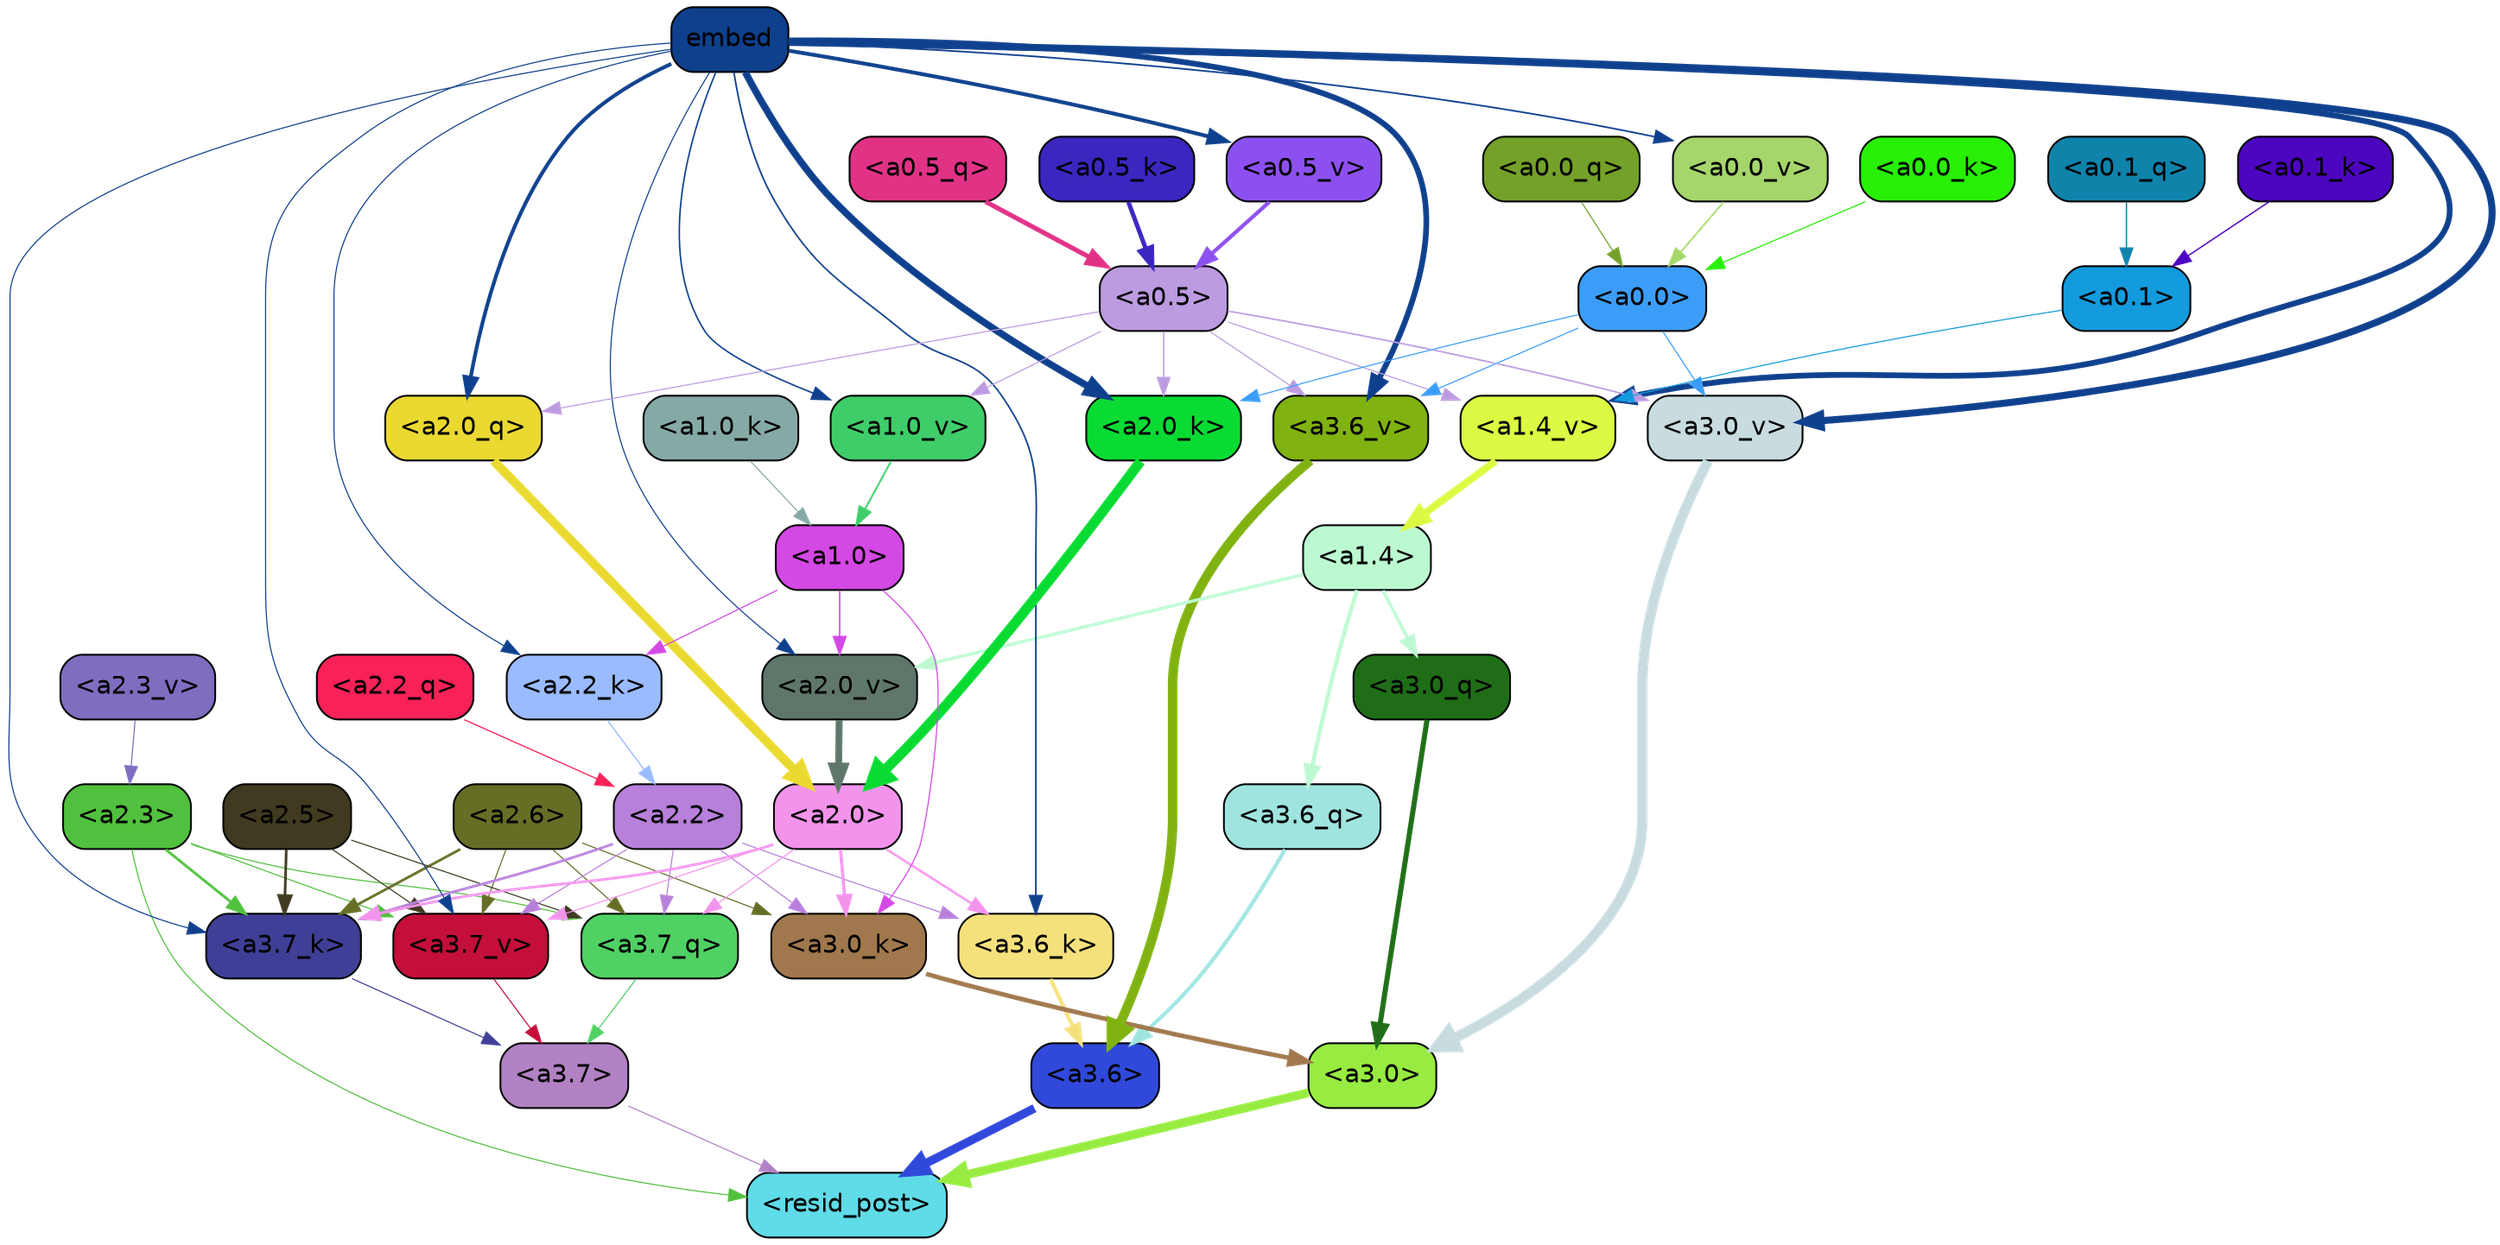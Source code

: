 strict digraph "" {
	graph [bgcolor=transparent,
		layout=dot,
		overlap=false,
		splines=true
	];
	"<a3.7>"	[color=black,
		fillcolor="#b282c4",
		fontname=Helvetica,
		shape=box,
		style="filled, rounded"];
	"<resid_post>"	[color=black,
		fillcolor="#60dbe8",
		fontname=Helvetica,
		shape=box,
		style="filled, rounded"];
	"<a3.7>" -> "<resid_post>"	[color="#b282c4",
		penwidth=0.6];
	"<a3.6>"	[color=black,
		fillcolor="#3049da",
		fontname=Helvetica,
		shape=box,
		style="filled, rounded"];
	"<a3.6>" -> "<resid_post>"	[color="#3049da",
		penwidth=4.746312499046326];
	"<a3.0>"	[color=black,
		fillcolor="#97eb41",
		fontname=Helvetica,
		shape=box,
		style="filled, rounded"];
	"<a3.0>" -> "<resid_post>"	[color="#97eb41",
		penwidth=4.896343111991882];
	"<a2.3>"	[color=black,
		fillcolor="#52c03f",
		fontname=Helvetica,
		shape=box,
		style="filled, rounded"];
	"<a2.3>" -> "<resid_post>"	[color="#52c03f",
		penwidth=0.6];
	"<a3.7_q>"	[color=black,
		fillcolor="#50d164",
		fontname=Helvetica,
		shape=box,
		style="filled, rounded"];
	"<a2.3>" -> "<a3.7_q>"	[color="#52c03f",
		penwidth=0.6];
	"<a3.7_k>"	[color=black,
		fillcolor="#3f3f97",
		fontname=Helvetica,
		shape=box,
		style="filled, rounded"];
	"<a2.3>" -> "<a3.7_k>"	[color="#52c03f",
		penwidth=1.467104621231556];
	"<a3.7_v>"	[color=black,
		fillcolor="#c30f3a",
		fontname=Helvetica,
		shape=box,
		style="filled, rounded"];
	"<a2.3>" -> "<a3.7_v>"	[color="#52c03f",
		penwidth=0.6];
	"<a3.7_q>" -> "<a3.7>"	[color="#50d164",
		penwidth=0.6];
	"<a3.6_q>"	[color=black,
		fillcolor="#a0e4e0",
		fontname=Helvetica,
		shape=box,
		style="filled, rounded"];
	"<a3.6_q>" -> "<a3.6>"	[color="#a0e4e0",
		penwidth=2.160832464694977];
	"<a3.0_q>"	[color=black,
		fillcolor="#1f6e17",
		fontname=Helvetica,
		shape=box,
		style="filled, rounded"];
	"<a3.0_q>" -> "<a3.0>"	[color="#1f6e17",
		penwidth=2.870753765106201];
	"<a3.7_k>" -> "<a3.7>"	[color="#3f3f97",
		penwidth=0.6];
	"<a3.6_k>"	[color=black,
		fillcolor="#f5e17c",
		fontname=Helvetica,
		shape=box,
		style="filled, rounded"];
	"<a3.6_k>" -> "<a3.6>"	[color="#f5e17c",
		penwidth=2.13908451795578];
	"<a3.0_k>"	[color=black,
		fillcolor="#a1784d",
		fontname=Helvetica,
		shape=box,
		style="filled, rounded"];
	"<a3.0_k>" -> "<a3.0>"	[color="#a1784d",
		penwidth=2.520303964614868];
	"<a3.7_v>" -> "<a3.7>"	[color="#c30f3a",
		penwidth=0.6];
	"<a3.6_v>"	[color=black,
		fillcolor="#80b211",
		fontname=Helvetica,
		shape=box,
		style="filled, rounded"];
	"<a3.6_v>" -> "<a3.6>"	[color="#80b211",
		penwidth=5.297133803367615];
	"<a3.0_v>"	[color=black,
		fillcolor="#c8dce0",
		fontname=Helvetica,
		shape=box,
		style="filled, rounded"];
	"<a3.0_v>" -> "<a3.0>"	[color="#c8dce0",
		penwidth=5.680712580680847];
	"<a2.6>"	[color=black,
		fillcolor="#666e26",
		fontname=Helvetica,
		shape=box,
		style="filled, rounded"];
	"<a2.6>" -> "<a3.7_q>"	[color="#666e26",
		penwidth=0.6];
	"<a2.6>" -> "<a3.7_k>"	[color="#666e26",
		penwidth=1.4453159049153328];
	"<a2.6>" -> "<a3.0_k>"	[color="#666e26",
		penwidth=0.6];
	"<a2.6>" -> "<a3.7_v>"	[color="#666e26",
		penwidth=0.6];
	"<a2.5>"	[color=black,
		fillcolor="#403a21",
		fontname=Helvetica,
		shape=box,
		style="filled, rounded"];
	"<a2.5>" -> "<a3.7_q>"	[color="#403a21",
		penwidth=0.6];
	"<a2.5>" -> "<a3.7_k>"	[color="#403a21",
		penwidth=1.4526091292500496];
	"<a2.5>" -> "<a3.7_v>"	[color="#403a21",
		penwidth=0.6];
	"<a2.2>"	[color=black,
		fillcolor="#b780da",
		fontname=Helvetica,
		shape=box,
		style="filled, rounded"];
	"<a2.2>" -> "<a3.7_q>"	[color="#b780da",
		penwidth=0.6];
	"<a2.2>" -> "<a3.7_k>"	[color="#b780da",
		penwidth=1.4310357049107552];
	"<a2.2>" -> "<a3.6_k>"	[color="#b780da",
		penwidth=0.6];
	"<a2.2>" -> "<a3.0_k>"	[color="#b780da",
		penwidth=0.6];
	"<a2.2>" -> "<a3.7_v>"	[color="#b780da",
		penwidth=0.6];
	"<a2.0>"	[color=black,
		fillcolor="#f294eb",
		fontname=Helvetica,
		shape=box,
		style="filled, rounded"];
	"<a2.0>" -> "<a3.7_q>"	[color="#f294eb",
		penwidth=0.6];
	"<a2.0>" -> "<a3.7_k>"	[color="#f294eb",
		penwidth=1.4314699843525887];
	"<a2.0>" -> "<a3.6_k>"	[color="#f294eb",
		penwidth=1.2950235605239868];
	"<a2.0>" -> "<a3.0_k>"	[color="#f294eb",
		penwidth=1.712992787361145];
	"<a2.0>" -> "<a3.7_v>"	[color="#f294eb",
		penwidth=0.6];
	"<a1.4>"	[color=black,
		fillcolor="#bcf9d1",
		fontname=Helvetica,
		shape=box,
		style="filled, rounded"];
	"<a1.4>" -> "<a3.6_q>"	[color="#bcf9d1",
		penwidth=2.242796540260315];
	"<a1.4>" -> "<a3.0_q>"	[color="#bcf9d1",
		penwidth=1.7808996737003326];
	"<a2.0_v>"	[color=black,
		fillcolor="#5f776b",
		fontname=Helvetica,
		shape=box,
		style="filled, rounded"];
	"<a1.4>" -> "<a2.0_v>"	[color="#bcf9d1",
		penwidth=1.7603429555892944];
	embed	[color=black,
		fillcolor="#0f408d",
		fontname=Helvetica,
		shape=box,
		style="filled, rounded"];
	embed -> "<a3.7_k>"	[color="#0f408d",
		penwidth=0.6];
	embed -> "<a3.6_k>"	[color="#0f408d",
		penwidth=0.891706109046936];
	embed -> "<a3.7_v>"	[color="#0f408d",
		penwidth=0.6];
	embed -> "<a3.6_v>"	[color="#0f408d",
		penwidth=3.1766927242279053];
	embed -> "<a3.0_v>"	[color="#0f408d",
		penwidth=3.9005755856633186];
	"<a2.0_q>"	[color=black,
		fillcolor="#ead931",
		fontname=Helvetica,
		shape=box,
		style="filled, rounded"];
	embed -> "<a2.0_q>"	[color="#0f408d",
		penwidth=2.0810389518737793];
	"<a2.2_k>"	[color=black,
		fillcolor="#9abbff",
		fontname=Helvetica,
		shape=box,
		style="filled, rounded"];
	embed -> "<a2.2_k>"	[color="#0f408d",
		penwidth=0.6];
	"<a2.0_k>"	[color=black,
		fillcolor="#09db33",
		fontname=Helvetica,
		shape=box,
		style="filled, rounded"];
	embed -> "<a2.0_k>"	[color="#0f408d",
		penwidth=3.8915770053863525];
	embed -> "<a2.0_v>"	[color="#0f408d",
		penwidth=0.6];
	"<a1.4_v>"	[color=black,
		fillcolor="#dcfa43",
		fontname=Helvetica,
		shape=box,
		style="filled, rounded"];
	embed -> "<a1.4_v>"	[color="#0f408d",
		penwidth=3.201367974281311];
	"<a1.0_v>"	[color=black,
		fillcolor="#3fcd6a",
		fontname=Helvetica,
		shape=box,
		style="filled, rounded"];
	embed -> "<a1.0_v>"	[color="#0f408d",
		penwidth=0.8298318386077881];
	"<a0.5_v>"	[color=black,
		fillcolor="#8d50f0",
		fontname=Helvetica,
		shape=box,
		style="filled, rounded"];
	embed -> "<a0.5_v>"	[color="#0f408d",
		penwidth=2.125113606452942];
	"<a0.0_v>"	[color=black,
		fillcolor="#a5d56b",
		fontname=Helvetica,
		shape=box,
		style="filled, rounded"];
	embed -> "<a0.0_v>"	[color="#0f408d",
		penwidth=0.9198476672172546];
	"<a1.0>"	[color=black,
		fillcolor="#d448e4",
		fontname=Helvetica,
		shape=box,
		style="filled, rounded"];
	"<a1.0>" -> "<a3.0_k>"	[color="#d448e4",
		penwidth=0.6];
	"<a1.0>" -> "<a2.2_k>"	[color="#d448e4",
		penwidth=0.6];
	"<a1.0>" -> "<a2.0_v>"	[color="#d448e4",
		penwidth=0.7897878289222717];
	"<a0.5>"	[color=black,
		fillcolor="#bc9be0",
		fontname=Helvetica,
		shape=box,
		style="filled, rounded"];
	"<a0.5>" -> "<a3.6_v>"	[color="#bc9be0",
		penwidth=0.6];
	"<a0.5>" -> "<a3.0_v>"	[color="#bc9be0",
		penwidth=0.8493617177009583];
	"<a0.5>" -> "<a2.0_q>"	[color="#bc9be0",
		penwidth=0.6];
	"<a0.5>" -> "<a2.0_k>"	[color="#bc9be0",
		penwidth=0.7482255101203918];
	"<a0.5>" -> "<a1.4_v>"	[color="#bc9be0",
		penwidth=0.6];
	"<a0.5>" -> "<a1.0_v>"	[color="#bc9be0",
		penwidth=0.6];
	"<a0.0>"	[color=black,
		fillcolor="#3c9df8",
		fontname=Helvetica,
		shape=box,
		style="filled, rounded"];
	"<a0.0>" -> "<a3.6_v>"	[color="#3c9df8",
		penwidth=0.6];
	"<a0.0>" -> "<a3.0_v>"	[color="#3c9df8",
		penwidth=0.6];
	"<a0.0>" -> "<a2.0_k>"	[color="#3c9df8",
		penwidth=0.6];
	"<a2.2_q>"	[color=black,
		fillcolor="#f82158",
		fontname=Helvetica,
		shape=box,
		style="filled, rounded"];
	"<a2.2_q>" -> "<a2.2>"	[color="#f82158",
		penwidth=0.6449352353811264];
	"<a2.0_q>" -> "<a2.0>"	[color="#ead931",
		penwidth=5.017253503203392];
	"<a2.2_k>" -> "<a2.2>"	[color="#9abbff",
		penwidth=0.6690489649772644];
	"<a2.0_k>" -> "<a2.0>"	[color="#09db33",
		penwidth=5.656688302755356];
	"<a2.3_v>"	[color=black,
		fillcolor="#7f6dc0",
		fontname=Helvetica,
		shape=box,
		style="filled, rounded"];
	"<a2.3_v>" -> "<a2.3>"	[color="#7f6dc0",
		penwidth=0.6];
	"<a2.0_v>" -> "<a2.0>"	[color="#5f776b",
		penwidth=3.8170836865901947];
	"<a1.0_k>"	[color=black,
		fillcolor="#85aaa5",
		fontname=Helvetica,
		shape=box,
		style="filled, rounded"];
	"<a1.0_k>" -> "<a1.0>"	[color="#85aaa5",
		penwidth=0.6];
	"<a1.4_v>" -> "<a1.4>"	[color="#dcfa43",
		penwidth=4.140247106552124];
	"<a1.0_v>" -> "<a1.0>"	[color="#3fcd6a",
		penwidth=1.020309567451477];
	"<a0.1>"	[color=black,
		fillcolor="#139bde",
		fontname=Helvetica,
		shape=box,
		style="filled, rounded"];
	"<a0.1>" -> "<a1.4_v>"	[color="#139bde",
		penwidth=0.6];
	"<a0.5_q>"	[color=black,
		fillcolor="#e13286",
		fontname=Helvetica,
		shape=box,
		style="filled, rounded"];
	"<a0.5_q>" -> "<a0.5>"	[color="#e13286",
		penwidth=2.6191927194595337];
	"<a0.1_q>"	[color=black,
		fillcolor="#1083ab",
		fontname=Helvetica,
		shape=box,
		style="filled, rounded"];
	"<a0.1_q>" -> "<a0.1>"	[color="#1083ab",
		penwidth=0.7419459819793701];
	"<a0.0_q>"	[color=black,
		fillcolor="#73a129",
		fontname=Helvetica,
		shape=box,
		style="filled, rounded"];
	"<a0.0_q>" -> "<a0.0>"	[color="#73a129",
		penwidth=0.6];
	"<a0.5_k>"	[color=black,
		fillcolor="#3b26bf",
		fontname=Helvetica,
		shape=box,
		style="filled, rounded"];
	"<a0.5_k>" -> "<a0.5>"	[color="#3b26bf",
		penwidth=2.463372588157654];
	"<a0.1_k>"	[color=black,
		fillcolor="#4c06c0",
		fontname=Helvetica,
		shape=box,
		style="filled, rounded"];
	"<a0.1_k>" -> "<a0.1>"	[color="#4c06c0",
		penwidth=0.7361900806427002];
	"<a0.0_k>"	[color=black,
		fillcolor="#28ef05",
		fontname=Helvetica,
		shape=box,
		style="filled, rounded"];
	"<a0.0_k>" -> "<a0.0>"	[color="#28ef05",
		penwidth=0.6284329891204834];
	"<a0.5_v>" -> "<a0.5>"	[color="#8d50f0",
		penwidth=2.1396186351776123];
	"<a0.0_v>" -> "<a0.0>"	[color="#a5d56b",
		penwidth=0.9198480844497681];
}
